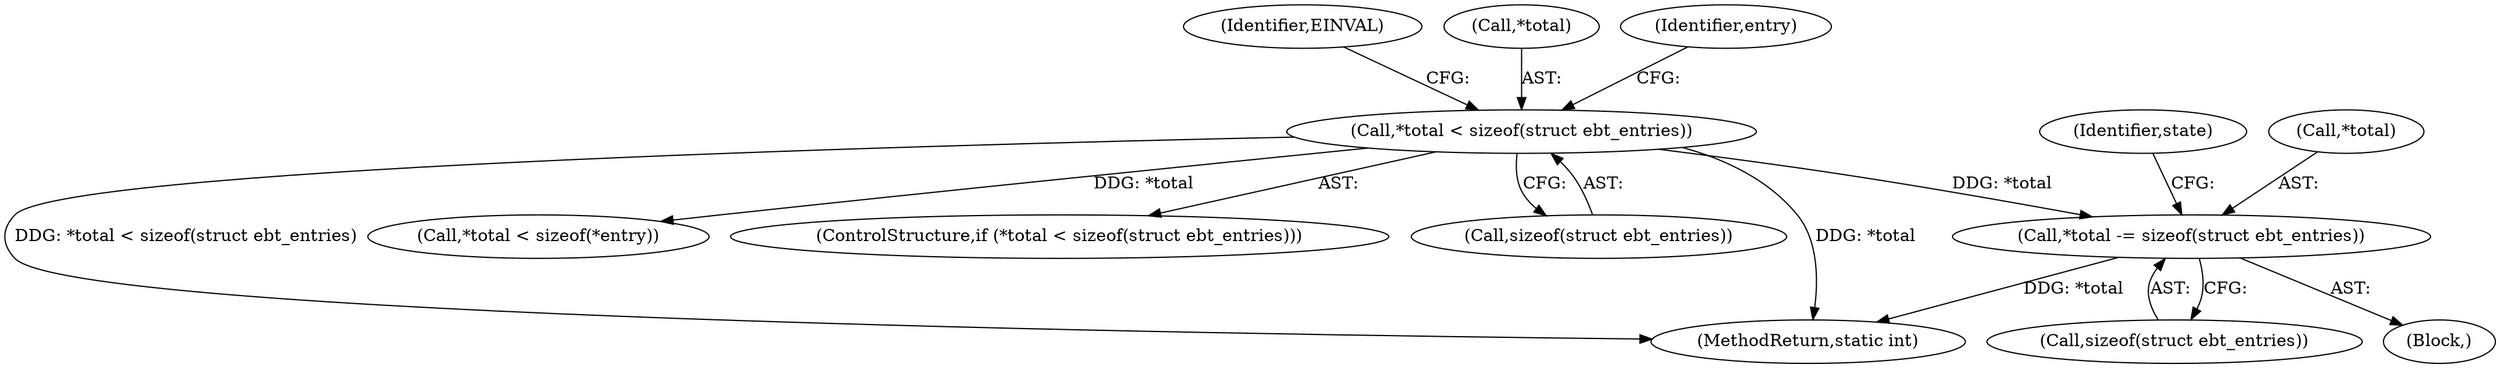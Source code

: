 digraph "0_linux_b71812168571fa55e44cdd0254471331b9c4c4c6_0@API" {
"1000139" [label="(Call,*total -= sizeof(struct ebt_entries))"];
"1000125" [label="(Call,*total < sizeof(struct ebt_entries))"];
"1000426" [label="(MethodReturn,static int)"];
"1000138" [label="(Block,)"];
"1000152" [label="(Call,*total < sizeof(*entry))"];
"1000132" [label="(Identifier,EINVAL)"];
"1000126" [label="(Call,*total)"];
"1000146" [label="(Identifier,state)"];
"1000136" [label="(Identifier,entry)"];
"1000140" [label="(Call,*total)"];
"1000125" [label="(Call,*total < sizeof(struct ebt_entries))"];
"1000124" [label="(ControlStructure,if (*total < sizeof(struct ebt_entries)))"];
"1000128" [label="(Call,sizeof(struct ebt_entries))"];
"1000142" [label="(Call,sizeof(struct ebt_entries))"];
"1000139" [label="(Call,*total -= sizeof(struct ebt_entries))"];
"1000139" -> "1000138"  [label="AST: "];
"1000139" -> "1000142"  [label="CFG: "];
"1000140" -> "1000139"  [label="AST: "];
"1000142" -> "1000139"  [label="AST: "];
"1000146" -> "1000139"  [label="CFG: "];
"1000139" -> "1000426"  [label="DDG: *total"];
"1000125" -> "1000139"  [label="DDG: *total"];
"1000125" -> "1000124"  [label="AST: "];
"1000125" -> "1000128"  [label="CFG: "];
"1000126" -> "1000125"  [label="AST: "];
"1000128" -> "1000125"  [label="AST: "];
"1000132" -> "1000125"  [label="CFG: "];
"1000136" -> "1000125"  [label="CFG: "];
"1000125" -> "1000426"  [label="DDG: *total"];
"1000125" -> "1000426"  [label="DDG: *total < sizeof(struct ebt_entries)"];
"1000125" -> "1000152"  [label="DDG: *total"];
}

